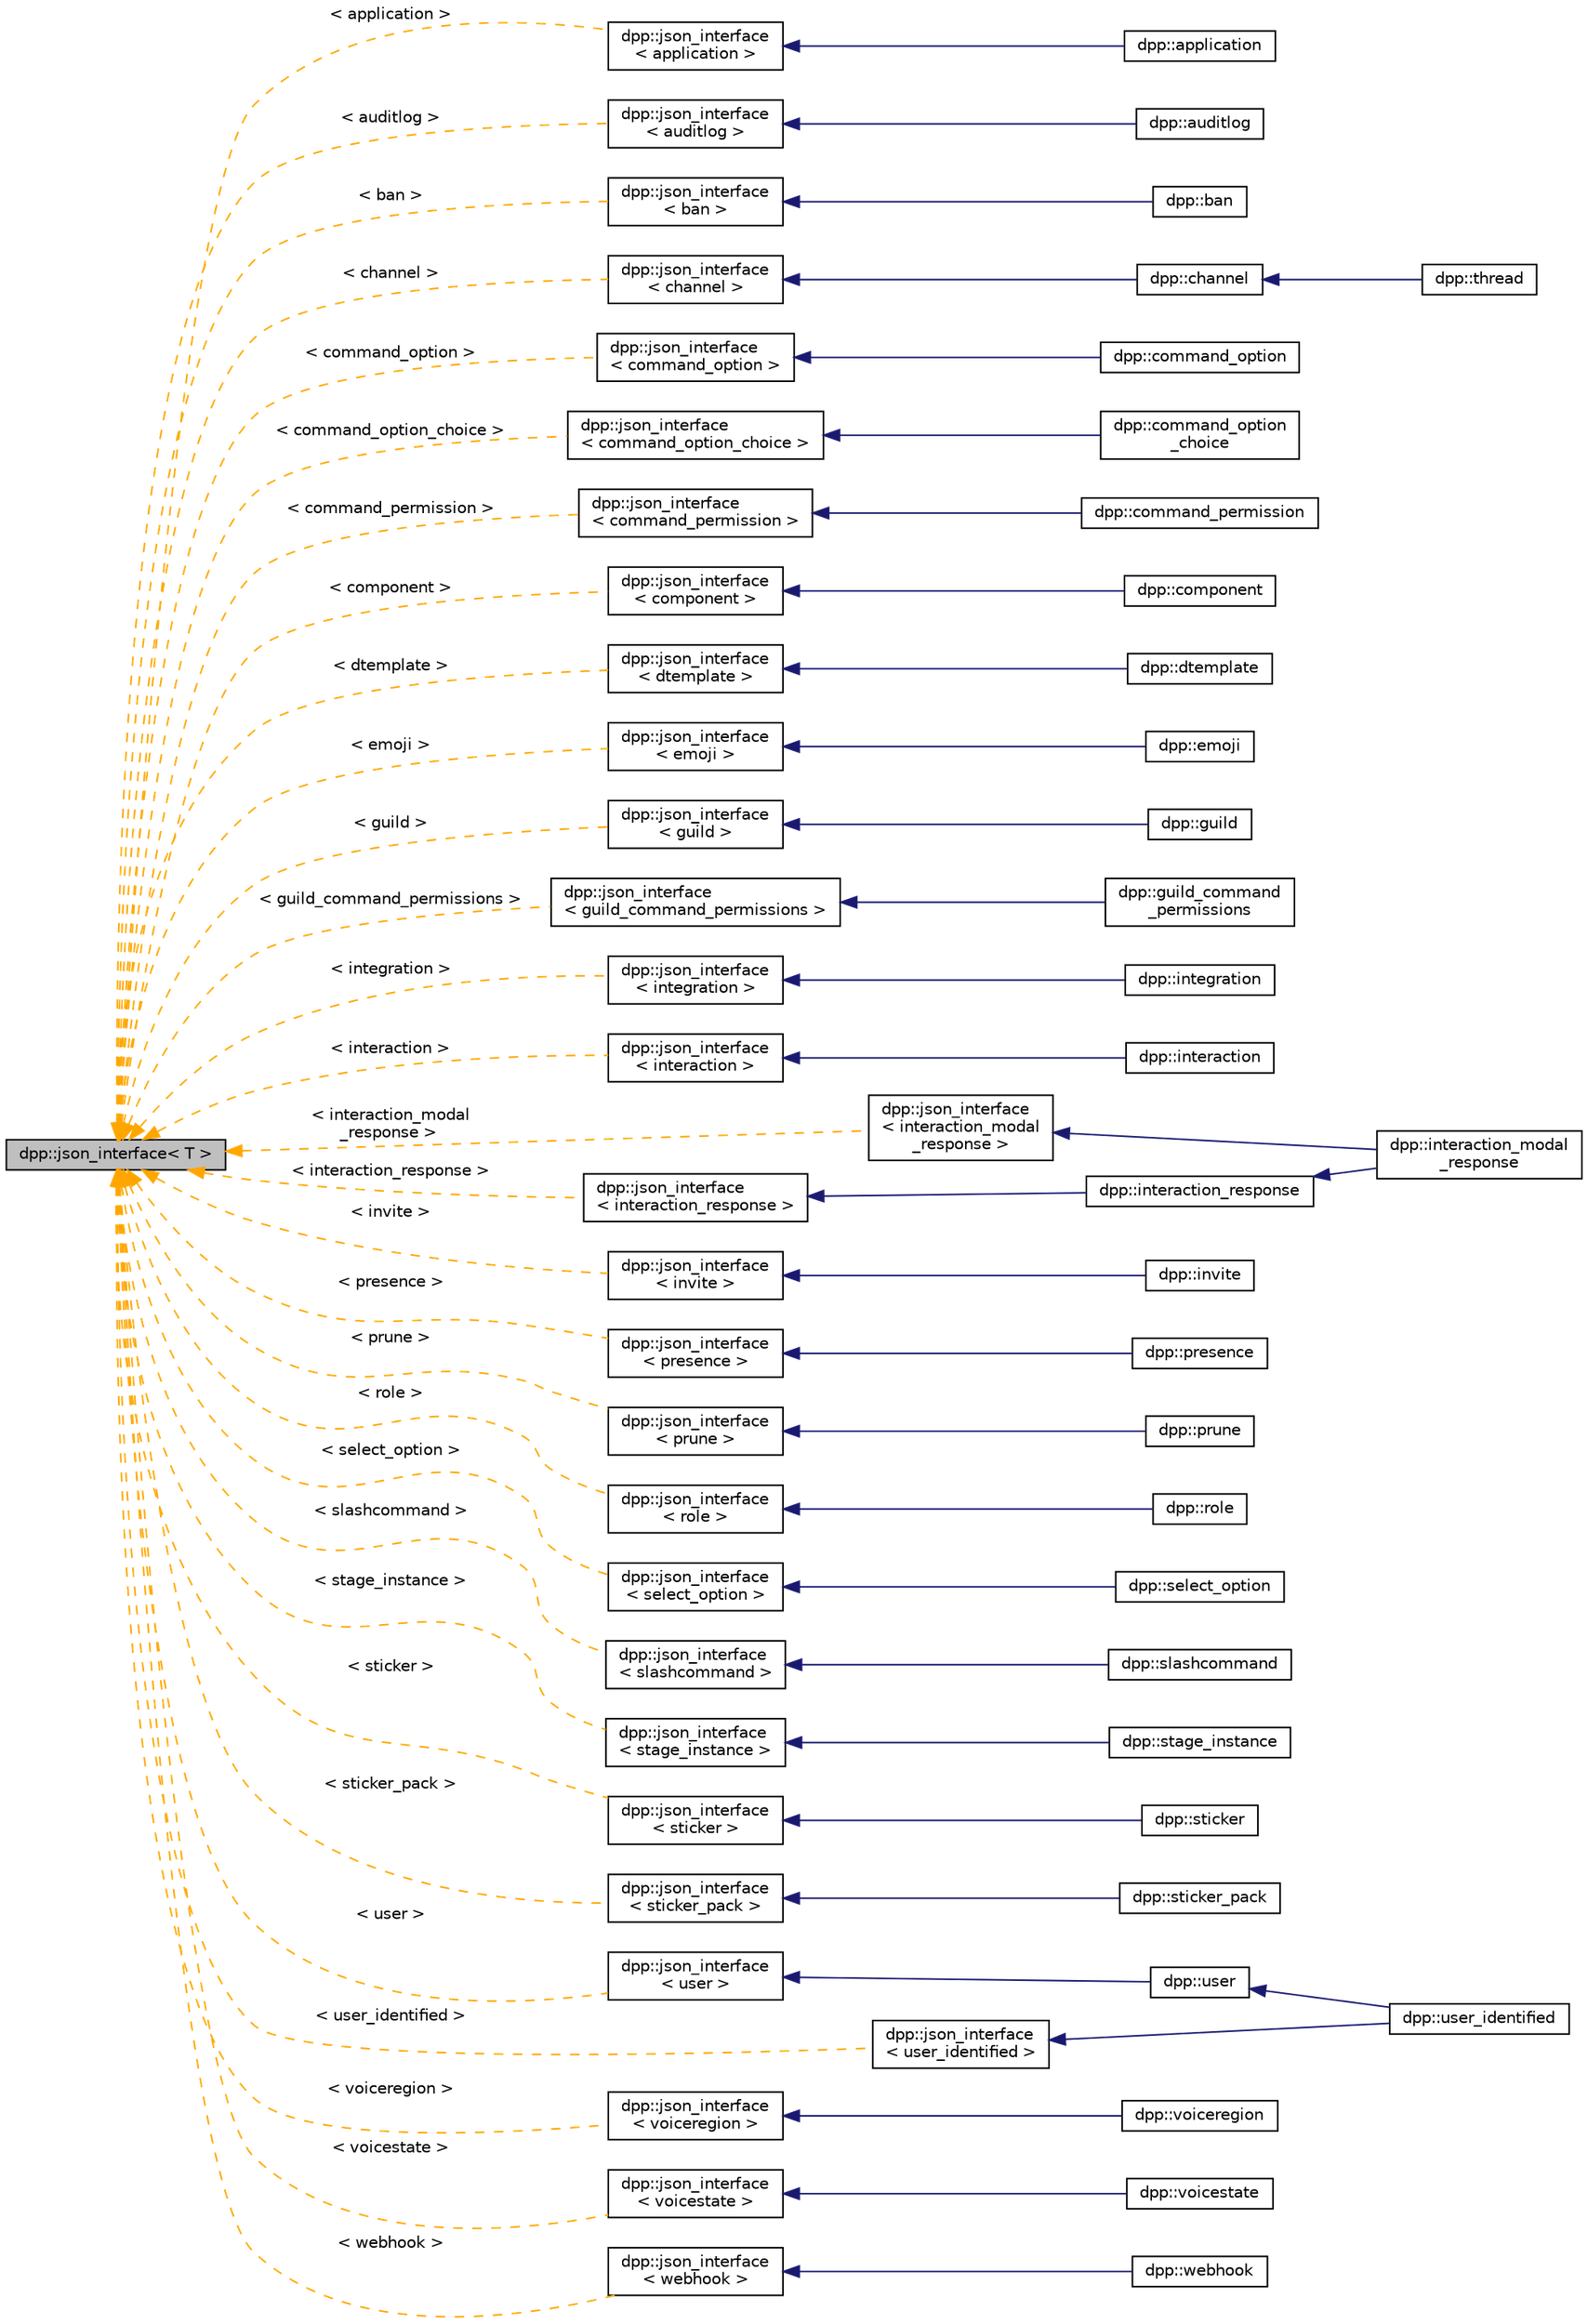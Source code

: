 digraph "dpp::json_interface&lt; T &gt;"
{
 // INTERACTIVE_SVG=YES
 // LATEX_PDF_SIZE
  bgcolor="transparent";
  edge [fontname="Helvetica",fontsize="10",labelfontname="Helvetica",labelfontsize="10"];
  node [fontname="Helvetica",fontsize="10",shape=record];
  rankdir="LR";
  Node1 [label="dpp::json_interface\< T \>",height=0.2,width=0.4,color="black", fillcolor="grey75", style="filled", fontcolor="black",tooltip="Represents an interface for an object that can optionally implement functions for converting to and f..."];
  Node1 -> Node2 [dir="back",color="orange",fontsize="10",style="dashed",label=" \< application \>" ,fontname="Helvetica"];
  Node2 [label="dpp::json_interface\l\< application \>",height=0.2,width=0.4,color="black",URL="$structdpp_1_1json__interface.html",tooltip=" "];
  Node2 -> Node3 [dir="back",color="midnightblue",fontsize="10",style="solid",fontname="Helvetica"];
  Node3 [label="dpp::application",height=0.2,width=0.4,color="black",URL="$classdpp_1_1application.html",tooltip="The application class represents details of a bot application."];
  Node1 -> Node4 [dir="back",color="orange",fontsize="10",style="dashed",label=" \< auditlog \>" ,fontname="Helvetica"];
  Node4 [label="dpp::json_interface\l\< auditlog \>",height=0.2,width=0.4,color="black",URL="$structdpp_1_1json__interface.html",tooltip=" "];
  Node4 -> Node5 [dir="back",color="midnightblue",fontsize="10",style="solid",fontname="Helvetica"];
  Node5 [label="dpp::auditlog",height=0.2,width=0.4,color="black",URL="$classdpp_1_1auditlog.html",tooltip="The auditlog class represents the audit log entry of a guild."];
  Node1 -> Node6 [dir="back",color="orange",fontsize="10",style="dashed",label=" \< ban \>" ,fontname="Helvetica"];
  Node6 [label="dpp::json_interface\l\< ban \>",height=0.2,width=0.4,color="black",URL="$structdpp_1_1json__interface.html",tooltip=" "];
  Node6 -> Node7 [dir="back",color="midnightblue",fontsize="10",style="solid",fontname="Helvetica"];
  Node7 [label="dpp::ban",height=0.2,width=0.4,color="black",URL="$classdpp_1_1ban.html",tooltip="The ban class represents a ban on a guild."];
  Node1 -> Node8 [dir="back",color="orange",fontsize="10",style="dashed",label=" \< channel \>" ,fontname="Helvetica"];
  Node8 [label="dpp::json_interface\l\< channel \>",height=0.2,width=0.4,color="black",URL="$structdpp_1_1json__interface.html",tooltip=" "];
  Node8 -> Node9 [dir="back",color="midnightblue",fontsize="10",style="solid",fontname="Helvetica"];
  Node9 [label="dpp::channel",height=0.2,width=0.4,color="black",URL="$classdpp_1_1channel.html",tooltip="A definition of a discord channel There are one of these for every channel type except threads...."];
  Node9 -> Node10 [dir="back",color="midnightblue",fontsize="10",style="solid",fontname="Helvetica"];
  Node10 [label="dpp::thread",height=0.2,width=0.4,color="black",URL="$classdpp_1_1thread.html",tooltip="A definition of a discord thread. A thread is a superset of a channel. Not to be confused with std::t..."];
  Node1 -> Node11 [dir="back",color="orange",fontsize="10",style="dashed",label=" \< command_option \>" ,fontname="Helvetica"];
  Node11 [label="dpp::json_interface\l\< command_option \>",height=0.2,width=0.4,color="black",URL="$structdpp_1_1json__interface.html",tooltip=" "];
  Node11 -> Node12 [dir="back",color="midnightblue",fontsize="10",style="solid",fontname="Helvetica"];
  Node12 [label="dpp::command_option",height=0.2,width=0.4,color="black",URL="$structdpp_1_1command__option.html",tooltip="Each command option is a command line parameter. It can have a type (see dpp::command_option_type),..."];
  Node1 -> Node13 [dir="back",color="orange",fontsize="10",style="dashed",label=" \< command_option_choice \>" ,fontname="Helvetica"];
  Node13 [label="dpp::json_interface\l\< command_option_choice \>",height=0.2,width=0.4,color="black",URL="$structdpp_1_1json__interface.html",tooltip=" "];
  Node13 -> Node14 [dir="back",color="midnightblue",fontsize="10",style="solid",fontname="Helvetica"];
  Node14 [label="dpp::command_option\l_choice",height=0.2,width=0.4,color="black",URL="$structdpp_1_1command__option__choice.html",tooltip="This struct represents choices in a multiple choice option for a command parameter...."];
  Node1 -> Node15 [dir="back",color="orange",fontsize="10",style="dashed",label=" \< command_permission \>" ,fontname="Helvetica"];
  Node15 [label="dpp::json_interface\l\< command_permission \>",height=0.2,width=0.4,color="black",URL="$structdpp_1_1json__interface.html",tooltip=" "];
  Node15 -> Node16 [dir="back",color="midnightblue",fontsize="10",style="solid",fontname="Helvetica"];
  Node16 [label="dpp::command_permission",height=0.2,width=0.4,color="black",URL="$classdpp_1_1command__permission.html",tooltip="Application command permissions allow you to enable or disable commands for specific users or roles w..."];
  Node1 -> Node17 [dir="back",color="orange",fontsize="10",style="dashed",label=" \< component \>" ,fontname="Helvetica"];
  Node17 [label="dpp::json_interface\l\< component \>",height=0.2,width=0.4,color="black",URL="$structdpp_1_1json__interface.html",tooltip=" "];
  Node17 -> Node18 [dir="back",color="midnightblue",fontsize="10",style="solid",fontname="Helvetica"];
  Node18 [label="dpp::component",height=0.2,width=0.4,color="black",URL="$classdpp_1_1component.html",tooltip="Represents the component object. A component is a clickable button or drop down list within a discord..."];
  Node1 -> Node19 [dir="back",color="orange",fontsize="10",style="dashed",label=" \< dtemplate \>" ,fontname="Helvetica"];
  Node19 [label="dpp::json_interface\l\< dtemplate \>",height=0.2,width=0.4,color="black",URL="$structdpp_1_1json__interface.html",tooltip=" "];
  Node19 -> Node20 [dir="back",color="midnightblue",fontsize="10",style="solid",fontname="Helvetica"];
  Node20 [label="dpp::dtemplate",height=0.2,width=0.4,color="black",URL="$classdpp_1_1dtemplate.html",tooltip="Represents a guild template."];
  Node1 -> Node21 [dir="back",color="orange",fontsize="10",style="dashed",label=" \< emoji \>" ,fontname="Helvetica"];
  Node21 [label="dpp::json_interface\l\< emoji \>",height=0.2,width=0.4,color="black",URL="$structdpp_1_1json__interface.html",tooltip=" "];
  Node21 -> Node22 [dir="back",color="midnightblue",fontsize="10",style="solid",fontname="Helvetica"];
  Node22 [label="dpp::emoji",height=0.2,width=0.4,color="black",URL="$classdpp_1_1emoji.html",tooltip="Represents an emoji for a dpp::guild."];
  Node1 -> Node23 [dir="back",color="orange",fontsize="10",style="dashed",label=" \< guild \>" ,fontname="Helvetica"];
  Node23 [label="dpp::json_interface\l\< guild \>",height=0.2,width=0.4,color="black",URL="$structdpp_1_1json__interface.html",tooltip=" "];
  Node23 -> Node24 [dir="back",color="midnightblue",fontsize="10",style="solid",fontname="Helvetica"];
  Node24 [label="dpp::guild",height=0.2,width=0.4,color="black",URL="$classdpp_1_1guild.html",tooltip="Represents a guild on Discord (AKA a server)"];
  Node1 -> Node25 [dir="back",color="orange",fontsize="10",style="dashed",label=" \< guild_command_permissions \>" ,fontname="Helvetica"];
  Node25 [label="dpp::json_interface\l\< guild_command_permissions \>",height=0.2,width=0.4,color="black",URL="$structdpp_1_1json__interface.html",tooltip=" "];
  Node25 -> Node26 [dir="back",color="midnightblue",fontsize="10",style="solid",fontname="Helvetica"];
  Node26 [label="dpp::guild_command\l_permissions",height=0.2,width=0.4,color="black",URL="$classdpp_1_1guild__command__permissions.html",tooltip="Returned when fetching the permissions for a command in a guild."];
  Node1 -> Node27 [dir="back",color="orange",fontsize="10",style="dashed",label=" \< integration \>" ,fontname="Helvetica"];
  Node27 [label="dpp::json_interface\l\< integration \>",height=0.2,width=0.4,color="black",URL="$structdpp_1_1json__interface.html",tooltip=" "];
  Node27 -> Node28 [dir="back",color="midnightblue",fontsize="10",style="solid",fontname="Helvetica"];
  Node28 [label="dpp::integration",height=0.2,width=0.4,color="black",URL="$classdpp_1_1integration.html",tooltip="Represents an integration on a guild, e.g. a connection to twitch."];
  Node1 -> Node29 [dir="back",color="orange",fontsize="10",style="dashed",label=" \< interaction \>" ,fontname="Helvetica"];
  Node29 [label="dpp::json_interface\l\< interaction \>",height=0.2,width=0.4,color="black",URL="$structdpp_1_1json__interface.html",tooltip=" "];
  Node29 -> Node30 [dir="back",color="midnightblue",fontsize="10",style="solid",fontname="Helvetica"];
  Node30 [label="dpp::interaction",height=0.2,width=0.4,color="black",URL="$classdpp_1_1interaction.html",tooltip="An interaction represents a user running a command and arrives via the dpp::cluster::on_interaction_c..."];
  Node1 -> Node31 [dir="back",color="orange",fontsize="10",style="dashed",label=" \< interaction_modal\l_response \>" ,fontname="Helvetica"];
  Node31 [label="dpp::json_interface\l\< interaction_modal\l_response \>",height=0.2,width=0.4,color="black",URL="$structdpp_1_1json__interface.html",tooltip=" "];
  Node31 -> Node32 [dir="back",color="midnightblue",fontsize="10",style="solid",fontname="Helvetica"];
  Node32 [label="dpp::interaction_modal\l_response",height=0.2,width=0.4,color="black",URL="$structdpp_1_1interaction__modal__response.html",tooltip="Represents a modal dialog box response to an interaction."];
  Node1 -> Node33 [dir="back",color="orange",fontsize="10",style="dashed",label=" \< interaction_response \>" ,fontname="Helvetica"];
  Node33 [label="dpp::json_interface\l\< interaction_response \>",height=0.2,width=0.4,color="black",URL="$structdpp_1_1json__interface.html",tooltip=" "];
  Node33 -> Node34 [dir="back",color="midnightblue",fontsize="10",style="solid",fontname="Helvetica"];
  Node34 [label="dpp::interaction_response",height=0.2,width=0.4,color="black",URL="$structdpp_1_1interaction__response.html",tooltip="A response to an interaction, used to reply to a command and initiate a message, which can be hidden ..."];
  Node34 -> Node32 [dir="back",color="midnightblue",fontsize="10",style="solid",fontname="Helvetica"];
  Node1 -> Node35 [dir="back",color="orange",fontsize="10",style="dashed",label=" \< invite \>" ,fontname="Helvetica"];
  Node35 [label="dpp::json_interface\l\< invite \>",height=0.2,width=0.4,color="black",URL="$structdpp_1_1json__interface.html",tooltip=" "];
  Node35 -> Node36 [dir="back",color="midnightblue",fontsize="10",style="solid",fontname="Helvetica"];
  Node36 [label="dpp::invite",height=0.2,width=0.4,color="black",URL="$classdpp_1_1invite.html",tooltip="Represents an invite to a discord guild or channel."];
  Node1 -> Node37 [dir="back",color="orange",fontsize="10",style="dashed",label=" \< presence \>" ,fontname="Helvetica"];
  Node37 [label="dpp::json_interface\l\< presence \>",height=0.2,width=0.4,color="black",URL="$structdpp_1_1json__interface.html",tooltip=" "];
  Node37 -> Node38 [dir="back",color="midnightblue",fontsize="10",style="solid",fontname="Helvetica"];
  Node38 [label="dpp::presence",height=0.2,width=0.4,color="black",URL="$classdpp_1_1presence.html",tooltip="Represents user presence, e.g. what game they are playing and if they are online."];
  Node1 -> Node39 [dir="back",color="orange",fontsize="10",style="dashed",label=" \< prune \>" ,fontname="Helvetica"];
  Node39 [label="dpp::json_interface\l\< prune \>",height=0.2,width=0.4,color="black",URL="$structdpp_1_1json__interface.html",tooltip=" "];
  Node39 -> Node40 [dir="back",color="midnightblue",fontsize="10",style="solid",fontname="Helvetica"];
  Node40 [label="dpp::prune",height=0.2,width=0.4,color="black",URL="$structdpp_1_1prune.html",tooltip="Defines a request to count prunable users, or start a prune operation."];
  Node1 -> Node41 [dir="back",color="orange",fontsize="10",style="dashed",label=" \< role \>" ,fontname="Helvetica"];
  Node41 [label="dpp::json_interface\l\< role \>",height=0.2,width=0.4,color="black",URL="$structdpp_1_1json__interface.html",tooltip=" "];
  Node41 -> Node42 [dir="back",color="midnightblue",fontsize="10",style="solid",fontname="Helvetica"];
  Node42 [label="dpp::role",height=0.2,width=0.4,color="black",URL="$classdpp_1_1role.html",tooltip="Represents a role within a dpp::guild. Roles are combined via logical OR of the permission bitmasks,..."];
  Node1 -> Node43 [dir="back",color="orange",fontsize="10",style="dashed",label=" \< select_option \>" ,fontname="Helvetica"];
  Node43 [label="dpp::json_interface\l\< select_option \>",height=0.2,width=0.4,color="black",URL="$structdpp_1_1json__interface.html",tooltip=" "];
  Node43 -> Node44 [dir="back",color="midnightblue",fontsize="10",style="solid",fontname="Helvetica"];
  Node44 [label="dpp::select_option",height=0.2,width=0.4,color="black",URL="$structdpp_1_1select__option.html",tooltip="An option for a select component."];
  Node1 -> Node45 [dir="back",color="orange",fontsize="10",style="dashed",label=" \< slashcommand \>" ,fontname="Helvetica"];
  Node45 [label="dpp::json_interface\l\< slashcommand \>",height=0.2,width=0.4,color="black",URL="$structdpp_1_1json__interface.html",tooltip=" "];
  Node45 -> Node46 [dir="back",color="midnightblue",fontsize="10",style="solid",fontname="Helvetica"];
  Node46 [label="dpp::slashcommand",height=0.2,width=0.4,color="black",URL="$classdpp_1_1slashcommand.html",tooltip="Represents an application command, created by your bot either globally, or on a guild."];
  Node1 -> Node47 [dir="back",color="orange",fontsize="10",style="dashed",label=" \< stage_instance \>" ,fontname="Helvetica"];
  Node47 [label="dpp::json_interface\l\< stage_instance \>",height=0.2,width=0.4,color="black",URL="$structdpp_1_1json__interface.html",tooltip=" "];
  Node47 -> Node48 [dir="back",color="midnightblue",fontsize="10",style="solid",fontname="Helvetica"];
  Node48 [label="dpp::stage_instance",height=0.2,width=0.4,color="black",URL="$structdpp_1_1stage__instance.html",tooltip="A stage instance. Stage instances are like a conference facility, with moderators/speakers and listen..."];
  Node1 -> Node49 [dir="back",color="orange",fontsize="10",style="dashed",label=" \< sticker \>" ,fontname="Helvetica"];
  Node49 [label="dpp::json_interface\l\< sticker \>",height=0.2,width=0.4,color="black",URL="$structdpp_1_1json__interface.html",tooltip=" "];
  Node49 -> Node50 [dir="back",color="midnightblue",fontsize="10",style="solid",fontname="Helvetica"];
  Node50 [label="dpp::sticker",height=0.2,width=0.4,color="black",URL="$structdpp_1_1sticker.html",tooltip="Represents stickers received in messages."];
  Node1 -> Node51 [dir="back",color="orange",fontsize="10",style="dashed",label=" \< sticker_pack \>" ,fontname="Helvetica"];
  Node51 [label="dpp::json_interface\l\< sticker_pack \>",height=0.2,width=0.4,color="black",URL="$structdpp_1_1json__interface.html",tooltip=" "];
  Node51 -> Node52 [dir="back",color="midnightblue",fontsize="10",style="solid",fontname="Helvetica"];
  Node52 [label="dpp::sticker_pack",height=0.2,width=0.4,color="black",URL="$structdpp_1_1sticker__pack.html",tooltip="Represents a sticker pack (the built in groups of stickers that all nitro users get to use)"];
  Node1 -> Node53 [dir="back",color="orange",fontsize="10",style="dashed",label=" \< user \>" ,fontname="Helvetica"];
  Node53 [label="dpp::json_interface\l\< user \>",height=0.2,width=0.4,color="black",URL="$structdpp_1_1json__interface.html",tooltip=" "];
  Node53 -> Node54 [dir="back",color="midnightblue",fontsize="10",style="solid",fontname="Helvetica"];
  Node54 [label="dpp::user",height=0.2,width=0.4,color="black",URL="$classdpp_1_1user.html",tooltip="Represents a user on discord. May or may not be a member of a dpp::guild."];
  Node54 -> Node55 [dir="back",color="midnightblue",fontsize="10",style="solid",fontname="Helvetica"];
  Node55 [label="dpp::user_identified",height=0.2,width=0.4,color="black",URL="$classdpp_1_1user__identified.html",tooltip="A user with additional fields only available via the oauth2 identify scope. These are not included in..."];
  Node1 -> Node56 [dir="back",color="orange",fontsize="10",style="dashed",label=" \< user_identified \>" ,fontname="Helvetica"];
  Node56 [label="dpp::json_interface\l\< user_identified \>",height=0.2,width=0.4,color="black",URL="$structdpp_1_1json__interface.html",tooltip=" "];
  Node56 -> Node55 [dir="back",color="midnightblue",fontsize="10",style="solid",fontname="Helvetica"];
  Node1 -> Node57 [dir="back",color="orange",fontsize="10",style="dashed",label=" \< voiceregion \>" ,fontname="Helvetica"];
  Node57 [label="dpp::json_interface\l\< voiceregion \>",height=0.2,width=0.4,color="black",URL="$structdpp_1_1json__interface.html",tooltip=" "];
  Node57 -> Node58 [dir="back",color="midnightblue",fontsize="10",style="solid",fontname="Helvetica"];
  Node58 [label="dpp::voiceregion",height=0.2,width=0.4,color="black",URL="$classdpp_1_1voiceregion.html",tooltip="Represents a voice region on discord."];
  Node1 -> Node59 [dir="back",color="orange",fontsize="10",style="dashed",label=" \< voicestate \>" ,fontname="Helvetica"];
  Node59 [label="dpp::json_interface\l\< voicestate \>",height=0.2,width=0.4,color="black",URL="$structdpp_1_1json__interface.html",tooltip=" "];
  Node59 -> Node60 [dir="back",color="midnightblue",fontsize="10",style="solid",fontname="Helvetica"];
  Node60 [label="dpp::voicestate",height=0.2,width=0.4,color="black",URL="$classdpp_1_1voicestate.html",tooltip="Represents the voice state of a user on a guild These are stored in the dpp::guild object,..."];
  Node1 -> Node61 [dir="back",color="orange",fontsize="10",style="dashed",label=" \< webhook \>" ,fontname="Helvetica"];
  Node61 [label="dpp::json_interface\l\< webhook \>",height=0.2,width=0.4,color="black",URL="$structdpp_1_1json__interface.html",tooltip=" "];
  Node61 -> Node62 [dir="back",color="midnightblue",fontsize="10",style="solid",fontname="Helvetica"];
  Node62 [label="dpp::webhook",height=0.2,width=0.4,color="black",URL="$classdpp_1_1webhook.html",tooltip="Represents a discord webhook."];
}
